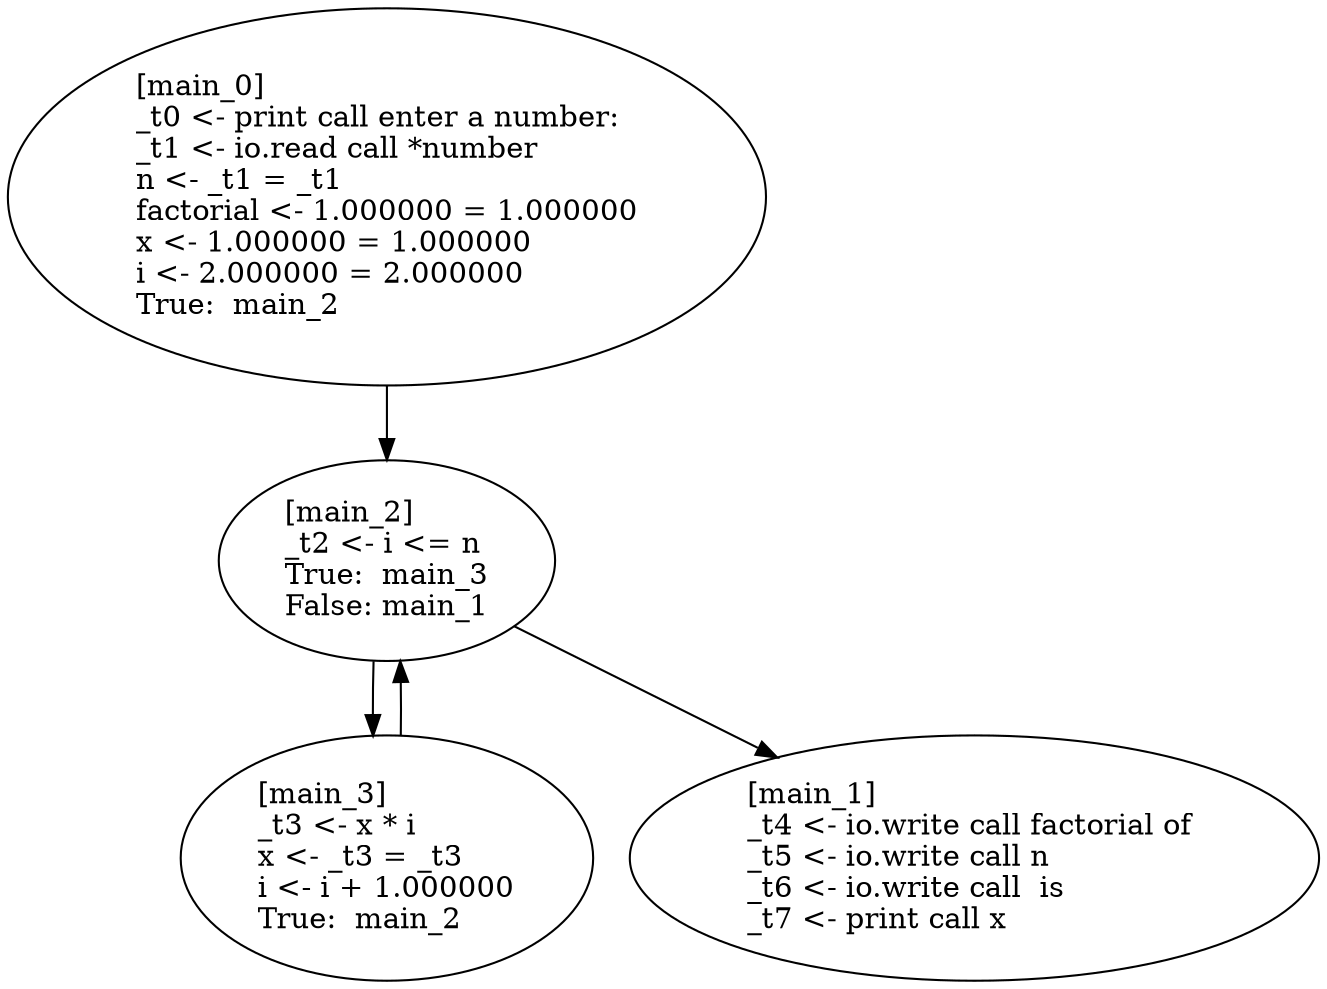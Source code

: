 digraph {
"00F7FDC8" [label="[main_0]\l_t0 <- print call enter a number:\l_t1 <- io.read call *number\ln <- _t1 = _t1\lfactorial <- 1.000000 = 1.000000\lx <- 1.000000 = 1.000000\li <- 2.000000 = 2.000000\lTrue:  main_2\l"]
"00F7FDC8" -> "00F80788"
"00F80788" [label="[main_2]\l_t2 <- i <= n\lTrue:  main_3\lFalse: main_1\l"]
"00F80788" -> "00F80608"
"00F80788" -> "00F7FE28"
"00F7FE28" [label="[main_1]\l_t4 <- io.write call factorial of \l_t5 <- io.write call n\l_t6 <- io.write call  is \l_t7 <- print call x\l"]
"00F80608" [label="[main_3]\l_t3 <- x * i\lx <- _t3 = _t3\li <- i + 1.000000\lTrue:  main_2\l"]
"00F80608" -> "00F80788"
}